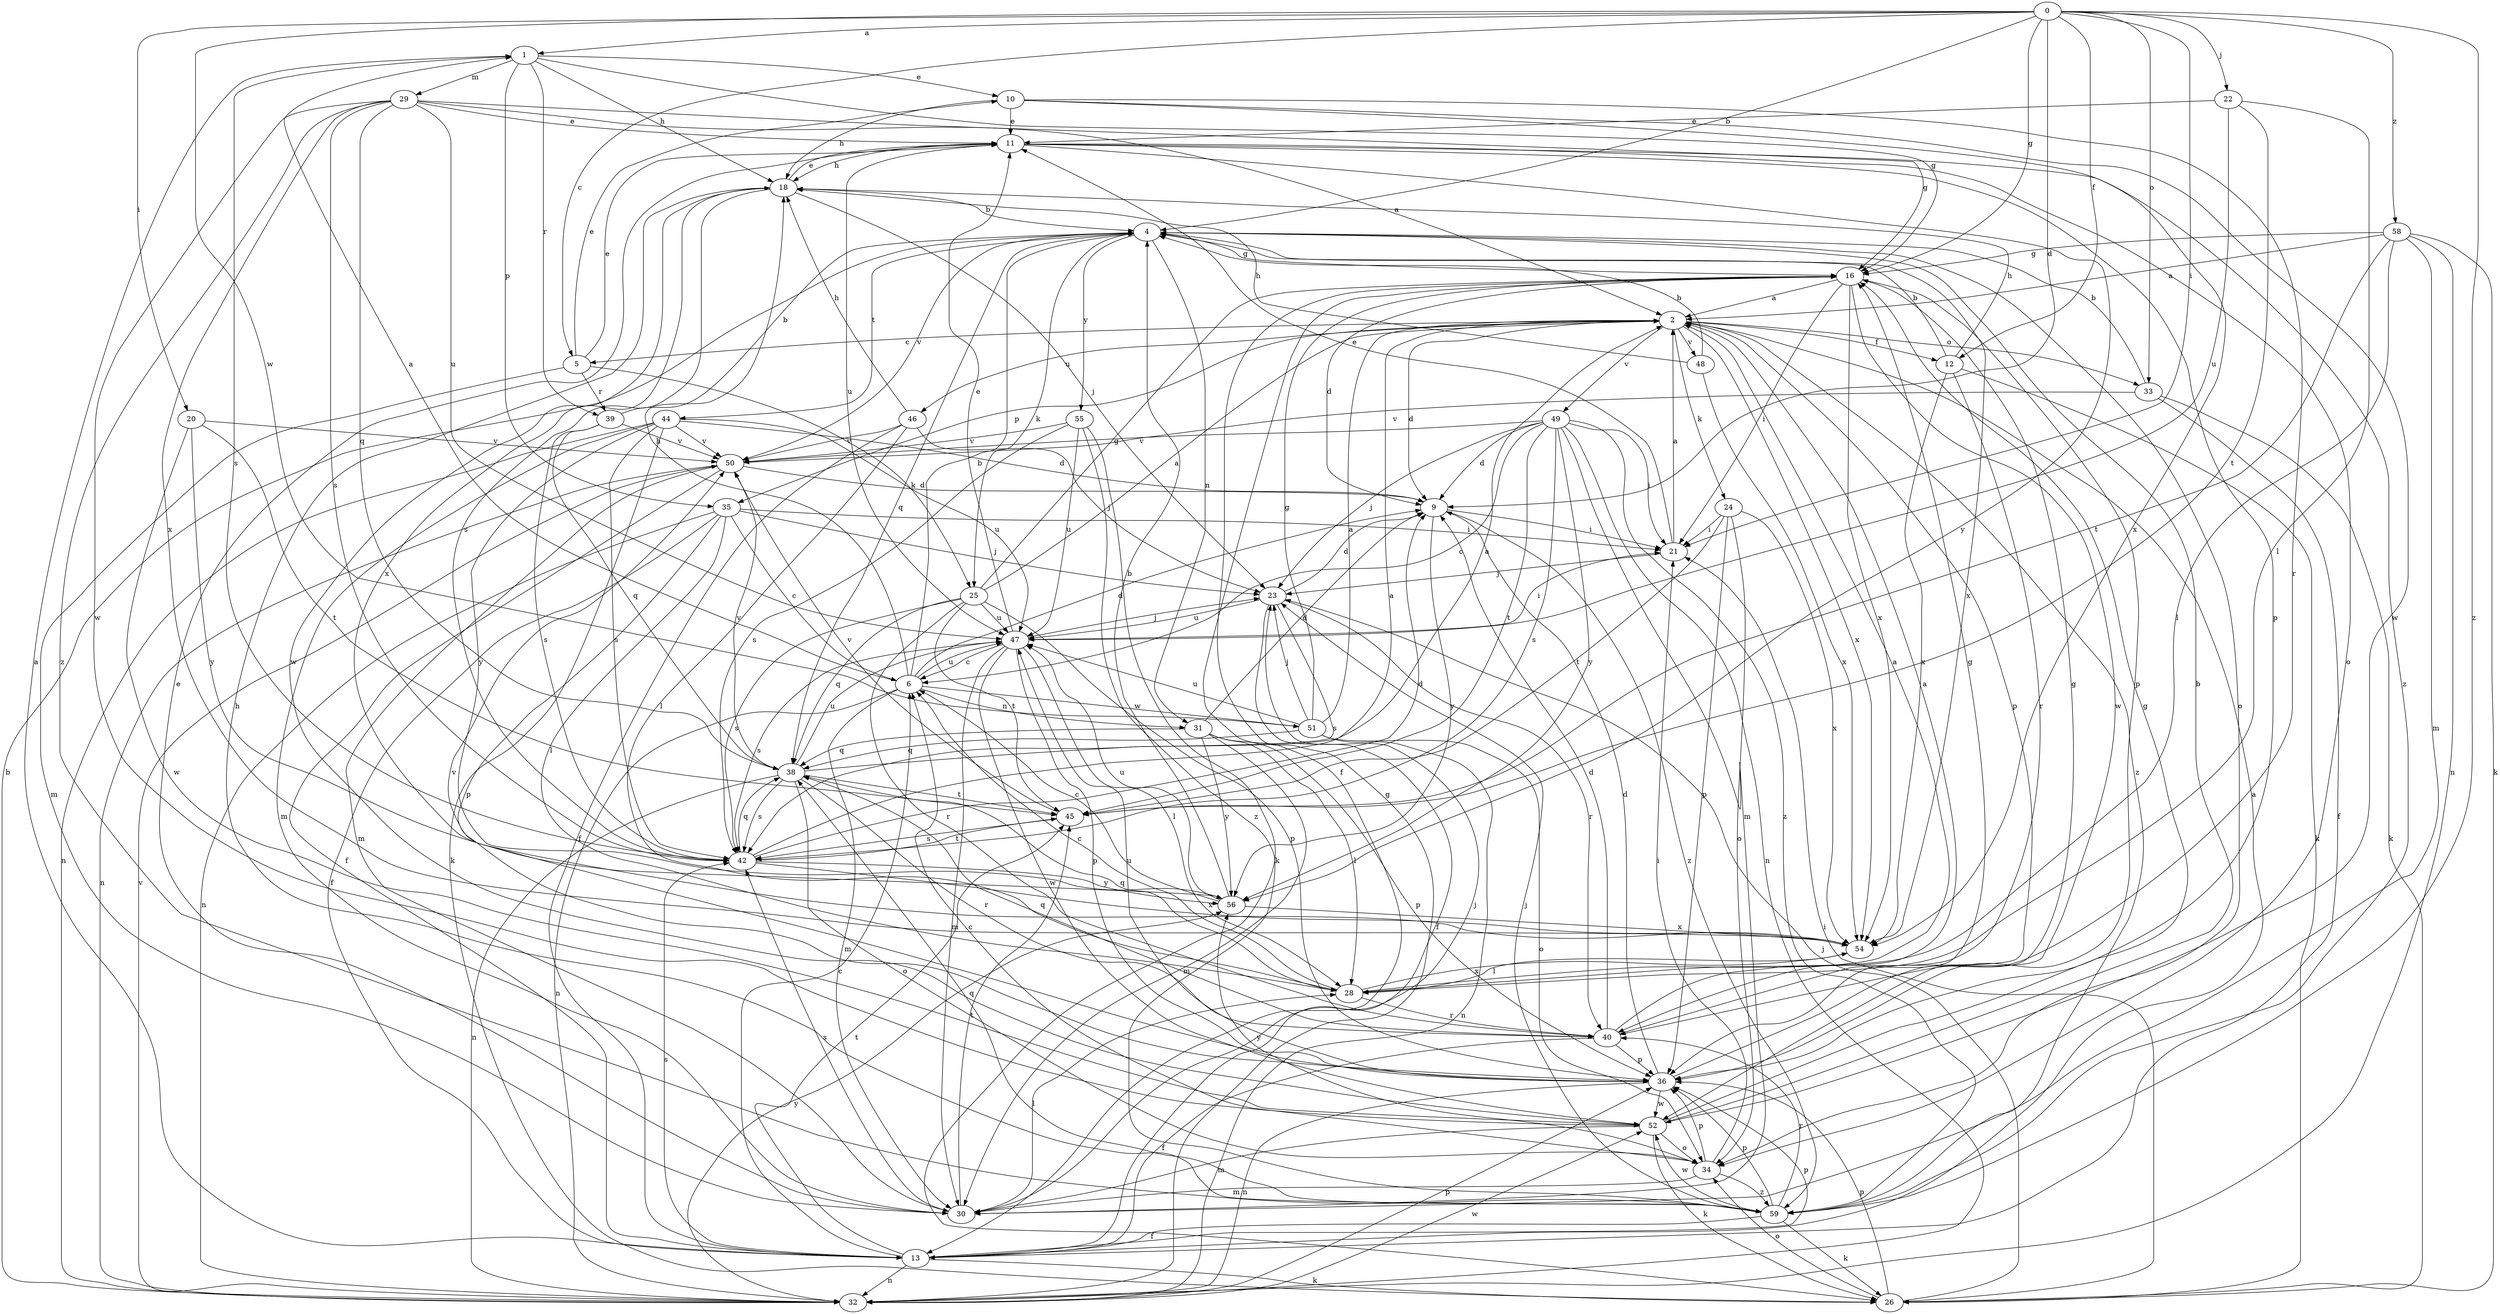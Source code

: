 strict digraph  {
0;
1;
2;
4;
5;
6;
9;
10;
11;
12;
13;
16;
18;
20;
21;
22;
23;
24;
25;
26;
28;
29;
30;
31;
32;
33;
34;
35;
36;
38;
39;
40;
42;
44;
45;
46;
47;
48;
49;
50;
51;
52;
54;
55;
56;
58;
59;
0 -> 1  [label=a];
0 -> 4  [label=b];
0 -> 5  [label=c];
0 -> 9  [label=d];
0 -> 12  [label=f];
0 -> 16  [label=g];
0 -> 20  [label=i];
0 -> 21  [label=i];
0 -> 22  [label=j];
0 -> 33  [label=o];
0 -> 51  [label=w];
0 -> 58  [label=z];
0 -> 59  [label=z];
1 -> 10  [label=e];
1 -> 16  [label=g];
1 -> 18  [label=h];
1 -> 29  [label=m];
1 -> 35  [label=p];
1 -> 39  [label=r];
1 -> 42  [label=s];
2 -> 5  [label=c];
2 -> 9  [label=d];
2 -> 12  [label=f];
2 -> 24  [label=k];
2 -> 33  [label=o];
2 -> 35  [label=p];
2 -> 36  [label=p];
2 -> 46  [label=u];
2 -> 48  [label=v];
2 -> 49  [label=v];
2 -> 54  [label=x];
2 -> 59  [label=z];
4 -> 16  [label=g];
4 -> 25  [label=k];
4 -> 31  [label=n];
4 -> 34  [label=o];
4 -> 38  [label=q];
4 -> 44  [label=t];
4 -> 50  [label=v];
4 -> 54  [label=x];
4 -> 55  [label=y];
5 -> 10  [label=e];
5 -> 11  [label=e];
5 -> 25  [label=k];
5 -> 30  [label=m];
5 -> 39  [label=r];
6 -> 1  [label=a];
6 -> 4  [label=b];
6 -> 9  [label=d];
6 -> 18  [label=h];
6 -> 30  [label=m];
6 -> 31  [label=n];
6 -> 32  [label=n];
6 -> 47  [label=u];
6 -> 51  [label=w];
9 -> 21  [label=i];
9 -> 56  [label=y];
9 -> 59  [label=z];
10 -> 11  [label=e];
10 -> 18  [label=h];
10 -> 40  [label=r];
10 -> 52  [label=w];
10 -> 54  [label=x];
11 -> 18  [label=h];
11 -> 34  [label=o];
11 -> 36  [label=p];
11 -> 47  [label=u];
11 -> 56  [label=y];
11 -> 59  [label=z];
12 -> 4  [label=b];
12 -> 18  [label=h];
12 -> 26  [label=k];
12 -> 40  [label=r];
12 -> 54  [label=x];
13 -> 1  [label=a];
13 -> 2  [label=a];
13 -> 6  [label=c];
13 -> 26  [label=k];
13 -> 32  [label=n];
13 -> 36  [label=p];
13 -> 42  [label=s];
13 -> 45  [label=t];
16 -> 2  [label=a];
16 -> 9  [label=d];
16 -> 13  [label=f];
16 -> 21  [label=i];
16 -> 36  [label=p];
16 -> 52  [label=w];
16 -> 54  [label=x];
18 -> 4  [label=b];
18 -> 11  [label=e];
18 -> 23  [label=j];
18 -> 42  [label=s];
18 -> 52  [label=w];
18 -> 54  [label=x];
20 -> 45  [label=t];
20 -> 50  [label=v];
20 -> 52  [label=w];
20 -> 56  [label=y];
21 -> 2  [label=a];
21 -> 11  [label=e];
21 -> 23  [label=j];
22 -> 11  [label=e];
22 -> 28  [label=l];
22 -> 45  [label=t];
22 -> 47  [label=u];
23 -> 9  [label=d];
23 -> 13  [label=f];
23 -> 40  [label=r];
23 -> 42  [label=s];
23 -> 47  [label=u];
24 -> 21  [label=i];
24 -> 34  [label=o];
24 -> 36  [label=p];
24 -> 45  [label=t];
24 -> 54  [label=x];
25 -> 2  [label=a];
25 -> 16  [label=g];
25 -> 36  [label=p];
25 -> 38  [label=q];
25 -> 40  [label=r];
25 -> 42  [label=s];
25 -> 45  [label=t];
25 -> 47  [label=u];
26 -> 21  [label=i];
26 -> 23  [label=j];
26 -> 34  [label=o];
26 -> 36  [label=p];
28 -> 2  [label=a];
28 -> 6  [label=c];
28 -> 38  [label=q];
28 -> 40  [label=r];
28 -> 54  [label=x];
29 -> 2  [label=a];
29 -> 11  [label=e];
29 -> 16  [label=g];
29 -> 38  [label=q];
29 -> 42  [label=s];
29 -> 47  [label=u];
29 -> 52  [label=w];
29 -> 54  [label=x];
29 -> 59  [label=z];
30 -> 11  [label=e];
30 -> 23  [label=j];
30 -> 28  [label=l];
30 -> 42  [label=s];
30 -> 45  [label=t];
31 -> 9  [label=d];
31 -> 28  [label=l];
31 -> 30  [label=m];
31 -> 36  [label=p];
31 -> 38  [label=q];
31 -> 56  [label=y];
32 -> 4  [label=b];
32 -> 16  [label=g];
32 -> 36  [label=p];
32 -> 50  [label=v];
32 -> 52  [label=w];
32 -> 56  [label=y];
33 -> 4  [label=b];
33 -> 13  [label=f];
33 -> 26  [label=k];
33 -> 50  [label=v];
34 -> 6  [label=c];
34 -> 21  [label=i];
34 -> 30  [label=m];
34 -> 36  [label=p];
34 -> 56  [label=y];
34 -> 59  [label=z];
35 -> 6  [label=c];
35 -> 13  [label=f];
35 -> 21  [label=i];
35 -> 23  [label=j];
35 -> 28  [label=l];
35 -> 32  [label=n];
35 -> 36  [label=p];
36 -> 9  [label=d];
36 -> 16  [label=g];
36 -> 32  [label=n];
36 -> 47  [label=u];
36 -> 50  [label=v];
36 -> 52  [label=w];
38 -> 2  [label=a];
38 -> 32  [label=n];
38 -> 34  [label=o];
38 -> 40  [label=r];
38 -> 42  [label=s];
38 -> 45  [label=t];
38 -> 47  [label=u];
38 -> 50  [label=v];
39 -> 4  [label=b];
39 -> 38  [label=q];
39 -> 42  [label=s];
39 -> 50  [label=v];
40 -> 2  [label=a];
40 -> 9  [label=d];
40 -> 13  [label=f];
40 -> 16  [label=g];
40 -> 36  [label=p];
40 -> 38  [label=q];
42 -> 2  [label=a];
42 -> 9  [label=d];
42 -> 38  [label=q];
42 -> 45  [label=t];
42 -> 54  [label=x];
42 -> 56  [label=y];
44 -> 9  [label=d];
44 -> 26  [label=k];
44 -> 30  [label=m];
44 -> 32  [label=n];
44 -> 42  [label=s];
44 -> 47  [label=u];
44 -> 50  [label=v];
44 -> 56  [label=y];
45 -> 42  [label=s];
45 -> 50  [label=v];
46 -> 13  [label=f];
46 -> 18  [label=h];
46 -> 23  [label=j];
46 -> 28  [label=l];
46 -> 50  [label=v];
47 -> 6  [label=c];
47 -> 11  [label=e];
47 -> 21  [label=i];
47 -> 23  [label=j];
47 -> 28  [label=l];
47 -> 30  [label=m];
47 -> 36  [label=p];
47 -> 42  [label=s];
47 -> 52  [label=w];
48 -> 4  [label=b];
48 -> 18  [label=h];
48 -> 54  [label=x];
49 -> 6  [label=c];
49 -> 9  [label=d];
49 -> 21  [label=i];
49 -> 23  [label=j];
49 -> 30  [label=m];
49 -> 32  [label=n];
49 -> 42  [label=s];
49 -> 45  [label=t];
49 -> 50  [label=v];
49 -> 56  [label=y];
49 -> 59  [label=z];
50 -> 9  [label=d];
50 -> 13  [label=f];
50 -> 30  [label=m];
50 -> 32  [label=n];
51 -> 2  [label=a];
51 -> 16  [label=g];
51 -> 23  [label=j];
51 -> 32  [label=n];
51 -> 34  [label=o];
51 -> 38  [label=q];
51 -> 47  [label=u];
52 -> 4  [label=b];
52 -> 16  [label=g];
52 -> 26  [label=k];
52 -> 30  [label=m];
52 -> 34  [label=o];
54 -> 28  [label=l];
55 -> 26  [label=k];
55 -> 42  [label=s];
55 -> 47  [label=u];
55 -> 50  [label=v];
55 -> 59  [label=z];
56 -> 4  [label=b];
56 -> 6  [label=c];
56 -> 47  [label=u];
56 -> 54  [label=x];
58 -> 2  [label=a];
58 -> 16  [label=g];
58 -> 26  [label=k];
58 -> 28  [label=l];
58 -> 30  [label=m];
58 -> 32  [label=n];
58 -> 45  [label=t];
59 -> 13  [label=f];
59 -> 18  [label=h];
59 -> 23  [label=j];
59 -> 26  [label=k];
59 -> 36  [label=p];
59 -> 38  [label=q];
59 -> 40  [label=r];
59 -> 52  [label=w];
}
